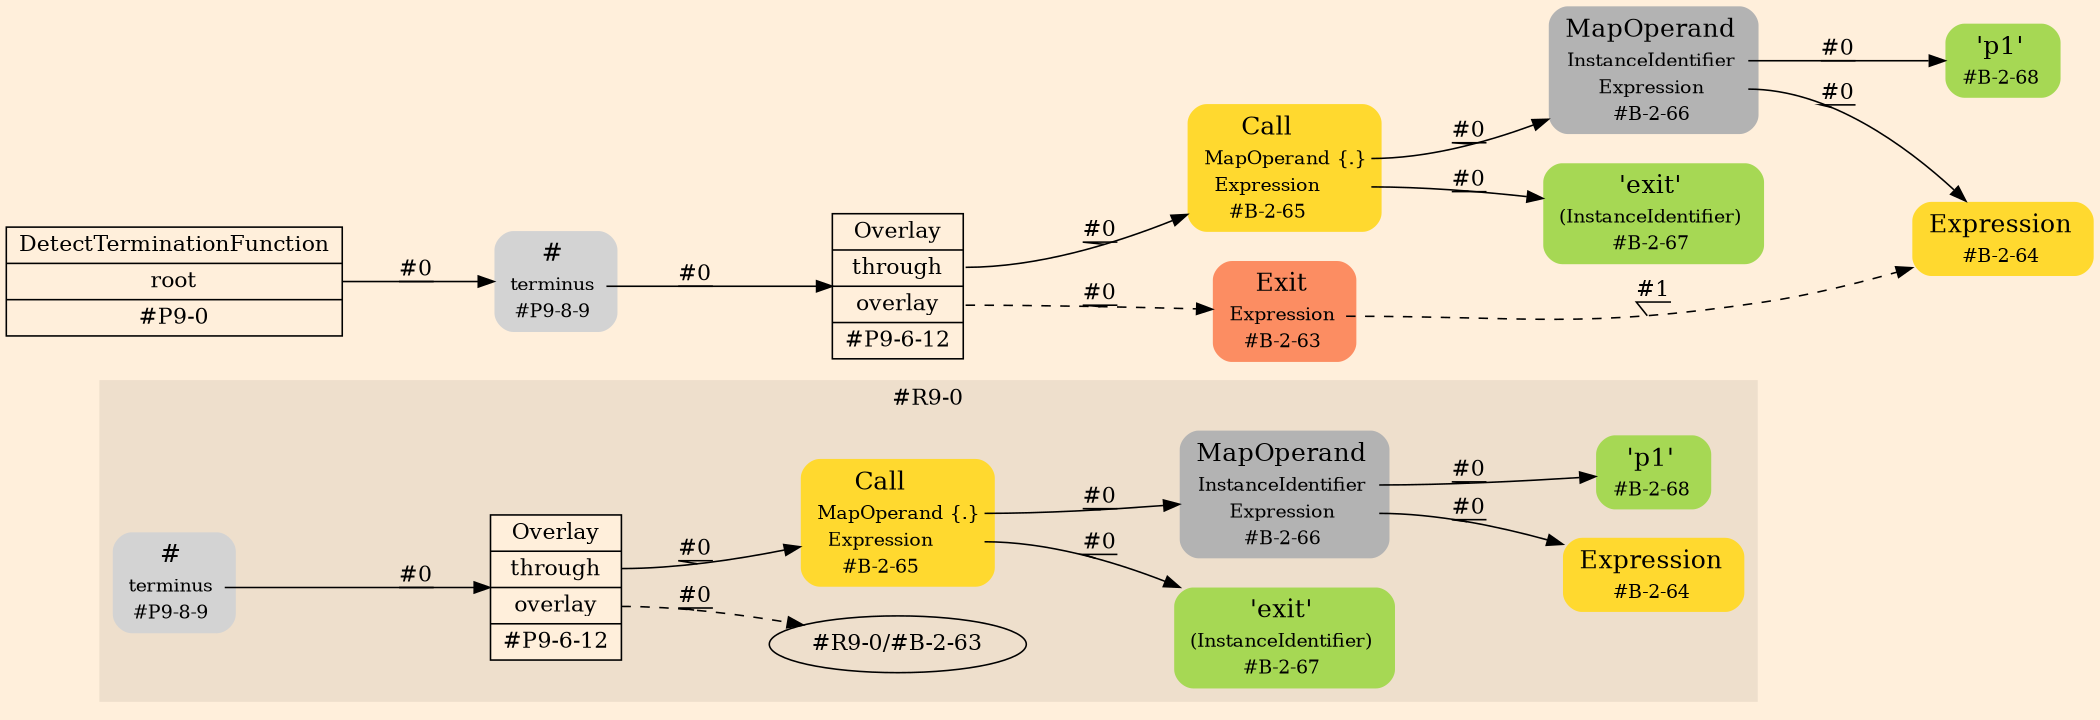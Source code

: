 digraph Inferno {
graph [
rankdir = "LR"
ranksep = 1.0
size = "14,20"
bgcolor = antiquewhite1
];
node [
];
subgraph "cluster#R9-0" {
label = "#R9-0"
style = "filled"
color = antiquewhite2
"#R9-0/#P9-6-12" [
shape = "record"
label = "<fixed> Overlay | <port0> through | <port1> overlay | <port2> #P9-6-12"
style = "filled"
fontsize = "14"
fillcolor = antiquewhite1
];
"#R9-0/#B-2-64" [
shape = "plaintext"
fillcolor = "/set28/6"
label = <<TABLE BORDER="0" CELLBORDER="0" CELLSPACING="0">
 <TR>
  <TD><FONT POINT-SIZE="16.0">Expression</FONT></TD>
  <TD></TD>
 </TR>
 <TR>
  <TD>#B-2-64</TD>
  <TD PORT="port0"></TD>
 </TR>
</TABLE>>
style = "rounded,filled"
fontsize = "12"
];
"#R9-0/#B-2-65" [
shape = "plaintext"
fillcolor = "/set28/6"
label = <<TABLE BORDER="0" CELLBORDER="0" CELLSPACING="0">
 <TR>
  <TD><FONT POINT-SIZE="16.0">Call</FONT></TD>
  <TD></TD>
 </TR>
 <TR>
  <TD>MapOperand</TD>
  <TD PORT="port0">{.}</TD>
 </TR>
 <TR>
  <TD>Expression</TD>
  <TD PORT="port1"></TD>
 </TR>
 <TR>
  <TD>#B-2-65</TD>
  <TD PORT="port2"></TD>
 </TR>
</TABLE>>
style = "rounded,filled"
fontsize = "12"
];
"#R9-0/#B-2-66" [
shape = "plaintext"
fillcolor = "/set28/8"
label = <<TABLE BORDER="0" CELLBORDER="0" CELLSPACING="0">
 <TR>
  <TD><FONT POINT-SIZE="16.0">MapOperand</FONT></TD>
  <TD></TD>
 </TR>
 <TR>
  <TD>InstanceIdentifier</TD>
  <TD PORT="port0"></TD>
 </TR>
 <TR>
  <TD>Expression</TD>
  <TD PORT="port1"></TD>
 </TR>
 <TR>
  <TD>#B-2-66</TD>
  <TD PORT="port2"></TD>
 </TR>
</TABLE>>
style = "rounded,filled"
fontsize = "12"
];
"#R9-0/#B-2-67" [
shape = "plaintext"
fillcolor = "/set28/5"
label = <<TABLE BORDER="0" CELLBORDER="0" CELLSPACING="0">
 <TR>
  <TD><FONT POINT-SIZE="16.0">'exit'</FONT></TD>
  <TD></TD>
 </TR>
 <TR>
  <TD>(InstanceIdentifier)</TD>
  <TD PORT="port0"></TD>
 </TR>
 <TR>
  <TD>#B-2-67</TD>
  <TD PORT="port1"></TD>
 </TR>
</TABLE>>
style = "rounded,filled"
fontsize = "12"
];
"#R9-0/#P9-8-9" [
shape = "plaintext"
label = <<TABLE BORDER="0" CELLBORDER="0" CELLSPACING="0">
 <TR>
  <TD><FONT POINT-SIZE="16.0">#</FONT></TD>
  <TD></TD>
 </TR>
 <TR>
  <TD>terminus</TD>
  <TD PORT="port0"></TD>
 </TR>
 <TR>
  <TD>#P9-8-9</TD>
  <TD PORT="port1"></TD>
 </TR>
</TABLE>>
style = "rounded,filled"
fontsize = "12"
];
"#R9-0/#B-2-68" [
shape = "plaintext"
fillcolor = "/set28/5"
label = <<TABLE BORDER="0" CELLBORDER="0" CELLSPACING="0">
 <TR>
  <TD><FONT POINT-SIZE="16.0">'p1'</FONT></TD>
  <TD></TD>
 </TR>
 <TR>
  <TD>#B-2-68</TD>
  <TD PORT="port0"></TD>
 </TR>
</TABLE>>
style = "rounded,filled"
fontsize = "12"
];
"#R9-0/#P9-6-12":port0 -> "#R9-0/#B-2-65" [style="solid"
label = "#0"
decorate = true
];
"#R9-0/#P9-6-12":port1 -> "#R9-0/#B-2-63" [style="dashed"
label = "#0"
decorate = true
];
"#R9-0/#B-2-65":port0 -> "#R9-0/#B-2-66" [style="solid"
label = "#0"
decorate = true
];
"#R9-0/#B-2-65":port1 -> "#R9-0/#B-2-67" [style="solid"
label = "#0"
decorate = true
];
"#R9-0/#B-2-66":port0 -> "#R9-0/#B-2-68" [style="solid"
label = "#0"
decorate = true
];
"#R9-0/#B-2-66":port1 -> "#R9-0/#B-2-64" [style="solid"
label = "#0"
decorate = true
];
"#R9-0/#P9-8-9":port0 -> "#R9-0/#P9-6-12" [style="solid"
label = "#0"
decorate = true
];
}
"/CR#P9-0" [
shape = "record"
fillcolor = "transparent"
label = "<fixed> DetectTerminationFunction | <port0> root | <port1> #P9-0"
style = "filled"
fontsize = "14"
fillcolor = antiquewhite1
];
"/#P9-8-9" [
shape = "plaintext"
label = <<TABLE BORDER="0" CELLBORDER="0" CELLSPACING="0">
 <TR>
  <TD><FONT POINT-SIZE="16.0">#</FONT></TD>
  <TD></TD>
 </TR>
 <TR>
  <TD>terminus</TD>
  <TD PORT="port0"></TD>
 </TR>
 <TR>
  <TD>#P9-8-9</TD>
  <TD PORT="port1"></TD>
 </TR>
</TABLE>>
style = "rounded,filled"
fontsize = "12"
];
"/#P9-6-12" [
shape = "record"
label = "<fixed> Overlay | <port0> through | <port1> overlay | <port2> #P9-6-12"
style = "filled"
fontsize = "14"
fillcolor = antiquewhite1
];
"/#B-2-65" [
shape = "plaintext"
fillcolor = "/set28/6"
label = <<TABLE BORDER="0" CELLBORDER="0" CELLSPACING="0">
 <TR>
  <TD><FONT POINT-SIZE="16.0">Call</FONT></TD>
  <TD></TD>
 </TR>
 <TR>
  <TD>MapOperand</TD>
  <TD PORT="port0">{.}</TD>
 </TR>
 <TR>
  <TD>Expression</TD>
  <TD PORT="port1"></TD>
 </TR>
 <TR>
  <TD>#B-2-65</TD>
  <TD PORT="port2"></TD>
 </TR>
</TABLE>>
style = "rounded,filled"
fontsize = "12"
];
"/#B-2-66" [
shape = "plaintext"
fillcolor = "/set28/8"
label = <<TABLE BORDER="0" CELLBORDER="0" CELLSPACING="0">
 <TR>
  <TD><FONT POINT-SIZE="16.0">MapOperand</FONT></TD>
  <TD></TD>
 </TR>
 <TR>
  <TD>InstanceIdentifier</TD>
  <TD PORT="port0"></TD>
 </TR>
 <TR>
  <TD>Expression</TD>
  <TD PORT="port1"></TD>
 </TR>
 <TR>
  <TD>#B-2-66</TD>
  <TD PORT="port2"></TD>
 </TR>
</TABLE>>
style = "rounded,filled"
fontsize = "12"
];
"/#B-2-68" [
shape = "plaintext"
fillcolor = "/set28/5"
label = <<TABLE BORDER="0" CELLBORDER="0" CELLSPACING="0">
 <TR>
  <TD><FONT POINT-SIZE="16.0">'p1'</FONT></TD>
  <TD></TD>
 </TR>
 <TR>
  <TD>#B-2-68</TD>
  <TD PORT="port0"></TD>
 </TR>
</TABLE>>
style = "rounded,filled"
fontsize = "12"
];
"/#B-2-64" [
shape = "plaintext"
fillcolor = "/set28/6"
label = <<TABLE BORDER="0" CELLBORDER="0" CELLSPACING="0">
 <TR>
  <TD><FONT POINT-SIZE="16.0">Expression</FONT></TD>
  <TD></TD>
 </TR>
 <TR>
  <TD>#B-2-64</TD>
  <TD PORT="port0"></TD>
 </TR>
</TABLE>>
style = "rounded,filled"
fontsize = "12"
];
"/#B-2-67" [
shape = "plaintext"
fillcolor = "/set28/5"
label = <<TABLE BORDER="0" CELLBORDER="0" CELLSPACING="0">
 <TR>
  <TD><FONT POINT-SIZE="16.0">'exit'</FONT></TD>
  <TD></TD>
 </TR>
 <TR>
  <TD>(InstanceIdentifier)</TD>
  <TD PORT="port0"></TD>
 </TR>
 <TR>
  <TD>#B-2-67</TD>
  <TD PORT="port1"></TD>
 </TR>
</TABLE>>
style = "rounded,filled"
fontsize = "12"
];
"/#B-2-63" [
shape = "plaintext"
fillcolor = "/set28/2"
label = <<TABLE BORDER="0" CELLBORDER="0" CELLSPACING="0">
 <TR>
  <TD><FONT POINT-SIZE="16.0">Exit</FONT></TD>
  <TD></TD>
 </TR>
 <TR>
  <TD>Expression</TD>
  <TD PORT="port0"></TD>
 </TR>
 <TR>
  <TD>#B-2-63</TD>
  <TD PORT="port1"></TD>
 </TR>
</TABLE>>
style = "rounded,filled"
fontsize = "12"
];
"/CR#P9-0":port0 -> "/#P9-8-9" [style="solid"
label = "#0"
decorate = true
];
"/#P9-8-9":port0 -> "/#P9-6-12" [style="solid"
label = "#0"
decorate = true
];
"/#P9-6-12":port0 -> "/#B-2-65" [style="solid"
label = "#0"
decorate = true
];
"/#P9-6-12":port1 -> "/#B-2-63" [style="dashed"
label = "#0"
decorate = true
];
"/#B-2-65":port0 -> "/#B-2-66" [style="solid"
label = "#0"
decorate = true
];
"/#B-2-65":port1 -> "/#B-2-67" [style="solid"
label = "#0"
decorate = true
];
"/#B-2-66":port0 -> "/#B-2-68" [style="solid"
label = "#0"
decorate = true
];
"/#B-2-66":port1 -> "/#B-2-64" [style="solid"
label = "#0"
decorate = true
];
"/#B-2-63":port0 -> "/#B-2-64" [style="dashed"
label = "#1"
decorate = true
];
}
